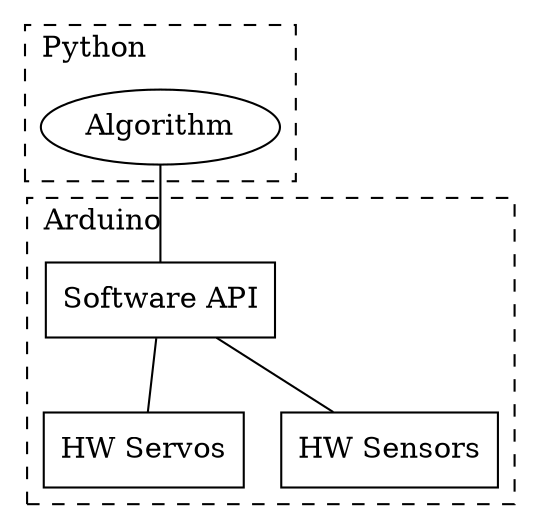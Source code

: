 graph ER {
	subgraph cluster_0 {
		style="dashed"
		labeljust="l"
		label="Arduino" 
		node [shape=box]; "HW Servos"; "HW Sensors"; "Software API";
	}
	subgraph cluster_1 {
		style="dashed"
		labeljust="l"
		label="Python"
		node [shape=ellipse]; Algorithm; 
	}

	"Software API" -- "HW Servos" [label=""];
	"Software API" -- "HW Sensors";

	Algorithm -- "Software API";
}
